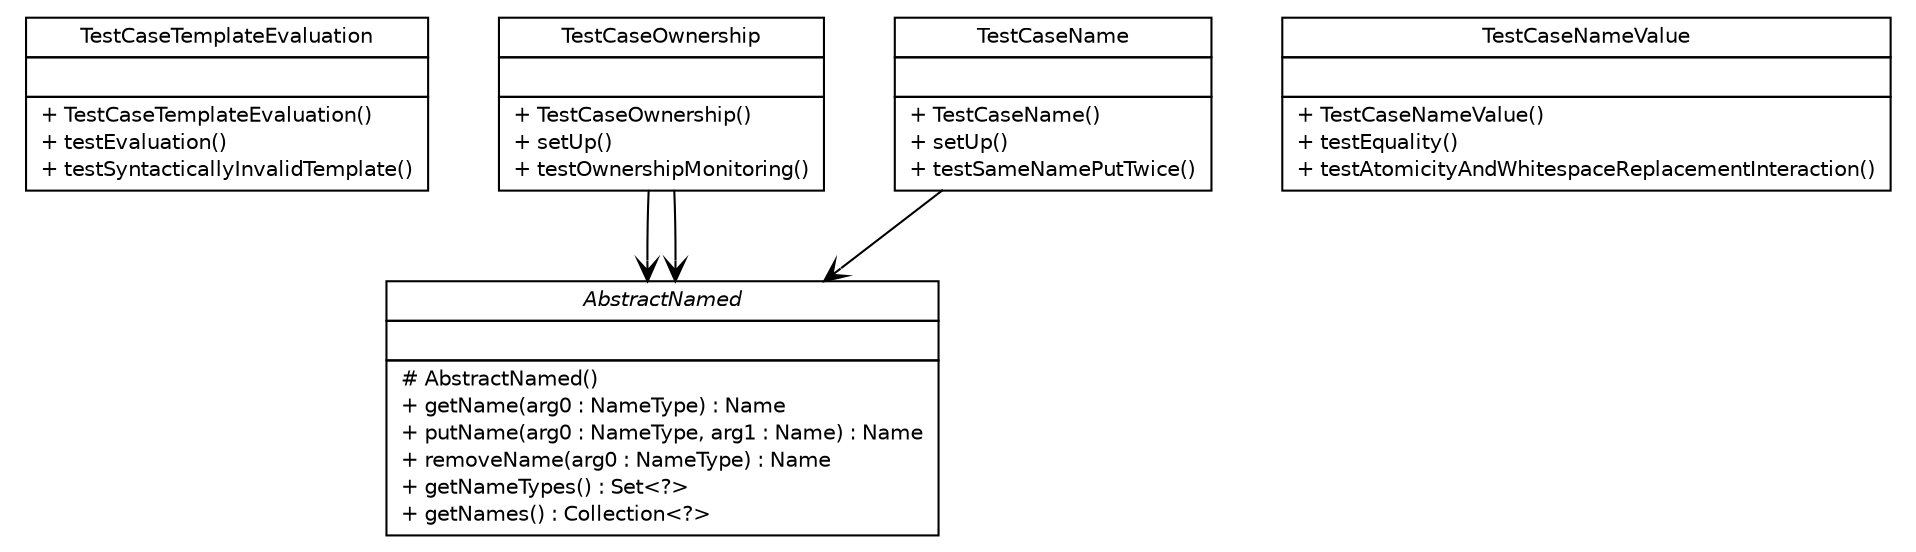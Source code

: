 #!/usr/local/bin/dot
#
# Class diagram 
# Generated by UMLGraph version R5_6-24-gf6e263 (http://www.umlgraph.org/)
#

digraph G {
	edge [fontname="Helvetica",fontsize=10,labelfontname="Helvetica",labelfontsize=10];
	node [fontname="Helvetica",fontsize=10,shape=plaintext];
	nodesep=0.25;
	ranksep=0.5;
	// com.edugility.nomen.TestCaseTemplateEvaluation
	c0 [label=<<table title="com.edugility.nomen.TestCaseTemplateEvaluation" border="0" cellborder="1" cellspacing="0" cellpadding="2" port="p" href="./TestCaseTemplateEvaluation.html">
		<tr><td><table border="0" cellspacing="0" cellpadding="1">
<tr><td align="center" balign="center"> TestCaseTemplateEvaluation </td></tr>
		</table></td></tr>
		<tr><td><table border="0" cellspacing="0" cellpadding="1">
<tr><td align="left" balign="left">  </td></tr>
		</table></td></tr>
		<tr><td><table border="0" cellspacing="0" cellpadding="1">
<tr><td align="left" balign="left"> + TestCaseTemplateEvaluation() </td></tr>
<tr><td align="left" balign="left"> + testEvaluation() </td></tr>
<tr><td align="left" balign="left"> + testSyntacticallyInvalidTemplate() </td></tr>
		</table></td></tr>
		</table>>, URL="./TestCaseTemplateEvaluation.html", fontname="Helvetica", fontcolor="black", fontsize=10.0];
	// com.edugility.nomen.TestCaseOwnership
	c1 [label=<<table title="com.edugility.nomen.TestCaseOwnership" border="0" cellborder="1" cellspacing="0" cellpadding="2" port="p" href="./TestCaseOwnership.html">
		<tr><td><table border="0" cellspacing="0" cellpadding="1">
<tr><td align="center" balign="center"> TestCaseOwnership </td></tr>
		</table></td></tr>
		<tr><td><table border="0" cellspacing="0" cellpadding="1">
<tr><td align="left" balign="left">  </td></tr>
		</table></td></tr>
		<tr><td><table border="0" cellspacing="0" cellpadding="1">
<tr><td align="left" balign="left"> + TestCaseOwnership() </td></tr>
<tr><td align="left" balign="left"> + setUp() </td></tr>
<tr><td align="left" balign="left"> + testOwnershipMonitoring() </td></tr>
		</table></td></tr>
		</table>>, URL="./TestCaseOwnership.html", fontname="Helvetica", fontcolor="black", fontsize=10.0];
	// com.edugility.nomen.TestCaseNameValue
	c2 [label=<<table title="com.edugility.nomen.TestCaseNameValue" border="0" cellborder="1" cellspacing="0" cellpadding="2" port="p" href="./TestCaseNameValue.html">
		<tr><td><table border="0" cellspacing="0" cellpadding="1">
<tr><td align="center" balign="center"> TestCaseNameValue </td></tr>
		</table></td></tr>
		<tr><td><table border="0" cellspacing="0" cellpadding="1">
<tr><td align="left" balign="left">  </td></tr>
		</table></td></tr>
		<tr><td><table border="0" cellspacing="0" cellpadding="1">
<tr><td align="left" balign="left"> + TestCaseNameValue() </td></tr>
<tr><td align="left" balign="left"> + testEquality() </td></tr>
<tr><td align="left" balign="left"> + testAtomicityAndWhitespaceReplacementInteraction() </td></tr>
		</table></td></tr>
		</table>>, URL="./TestCaseNameValue.html", fontname="Helvetica", fontcolor="black", fontsize=10.0];
	// com.edugility.nomen.TestCaseName
	c3 [label=<<table title="com.edugility.nomen.TestCaseName" border="0" cellborder="1" cellspacing="0" cellpadding="2" port="p" href="./TestCaseName.html">
		<tr><td><table border="0" cellspacing="0" cellpadding="1">
<tr><td align="center" balign="center"> TestCaseName </td></tr>
		</table></td></tr>
		<tr><td><table border="0" cellspacing="0" cellpadding="1">
<tr><td align="left" balign="left">  </td></tr>
		</table></td></tr>
		<tr><td><table border="0" cellspacing="0" cellpadding="1">
<tr><td align="left" balign="left"> + TestCaseName() </td></tr>
<tr><td align="left" balign="left"> + setUp() </td></tr>
<tr><td align="left" balign="left"> + testSameNamePutTwice() </td></tr>
		</table></td></tr>
		</table>>, URL="./TestCaseName.html", fontname="Helvetica", fontcolor="black", fontsize=10.0];
	// com.edugility.nomen.TestCaseOwnership NAVASSOC com.edugility.nomen.AbstractNamed
	c1:p -> c4:p [taillabel="", label="", headlabel="", fontname="Helvetica", fontcolor="black", fontsize=10.0, color="black", arrowhead=open];
	// com.edugility.nomen.TestCaseOwnership NAVASSOC com.edugility.nomen.AbstractNamed
	c1:p -> c4:p [taillabel="", label="", headlabel="", fontname="Helvetica", fontcolor="black", fontsize=10.0, color="black", arrowhead=open];
	// com.edugility.nomen.TestCaseName NAVASSOC com.edugility.nomen.AbstractNamed
	c3:p -> c4:p [taillabel="", label="", headlabel="", fontname="Helvetica", fontcolor="black", fontsize=10.0, color="black", arrowhead=open];
	// com.edugility.nomen.AbstractNamed
	c4 [label=<<table title="com.edugility.nomen.AbstractNamed" border="0" cellborder="1" cellspacing="0" cellpadding="2" port="p">
		<tr><td><table border="0" cellspacing="0" cellpadding="1">
<tr><td align="center" balign="center"><font face="Helvetica-Oblique"> AbstractNamed </font></td></tr>
		</table></td></tr>
		<tr><td><table border="0" cellspacing="0" cellpadding="1">
<tr><td align="left" balign="left">  </td></tr>
		</table></td></tr>
		<tr><td><table border="0" cellspacing="0" cellpadding="1">
<tr><td align="left" balign="left"> # AbstractNamed() </td></tr>
<tr><td align="left" balign="left"> + getName(arg0 : NameType) : Name </td></tr>
<tr><td align="left" balign="left"> + putName(arg0 : NameType, arg1 : Name) : Name </td></tr>
<tr><td align="left" balign="left"> + removeName(arg0 : NameType) : Name </td></tr>
<tr><td align="left" balign="left"> + getNameTypes() : Set&lt;?&gt; </td></tr>
<tr><td align="left" balign="left"> + getNames() : Collection&lt;?&gt; </td></tr>
		</table></td></tr>
		</table>>, URL="null", fontname="Helvetica", fontcolor="black", fontsize=10.0];
}

